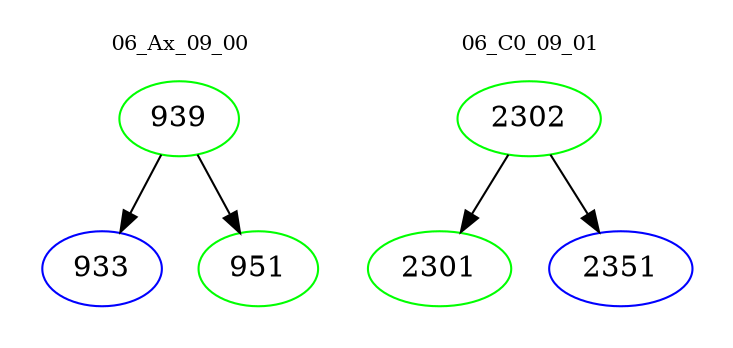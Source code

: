 digraph{
subgraph cluster_0 {
color = white
label = "06_Ax_09_00";
fontsize=10;
T0_939 [label="939", color="green"]
T0_939 -> T0_933 [color="black"]
T0_933 [label="933", color="blue"]
T0_939 -> T0_951 [color="black"]
T0_951 [label="951", color="green"]
}
subgraph cluster_1 {
color = white
label = "06_C0_09_01";
fontsize=10;
T1_2302 [label="2302", color="green"]
T1_2302 -> T1_2301 [color="black"]
T1_2301 [label="2301", color="green"]
T1_2302 -> T1_2351 [color="black"]
T1_2351 [label="2351", color="blue"]
}
}
